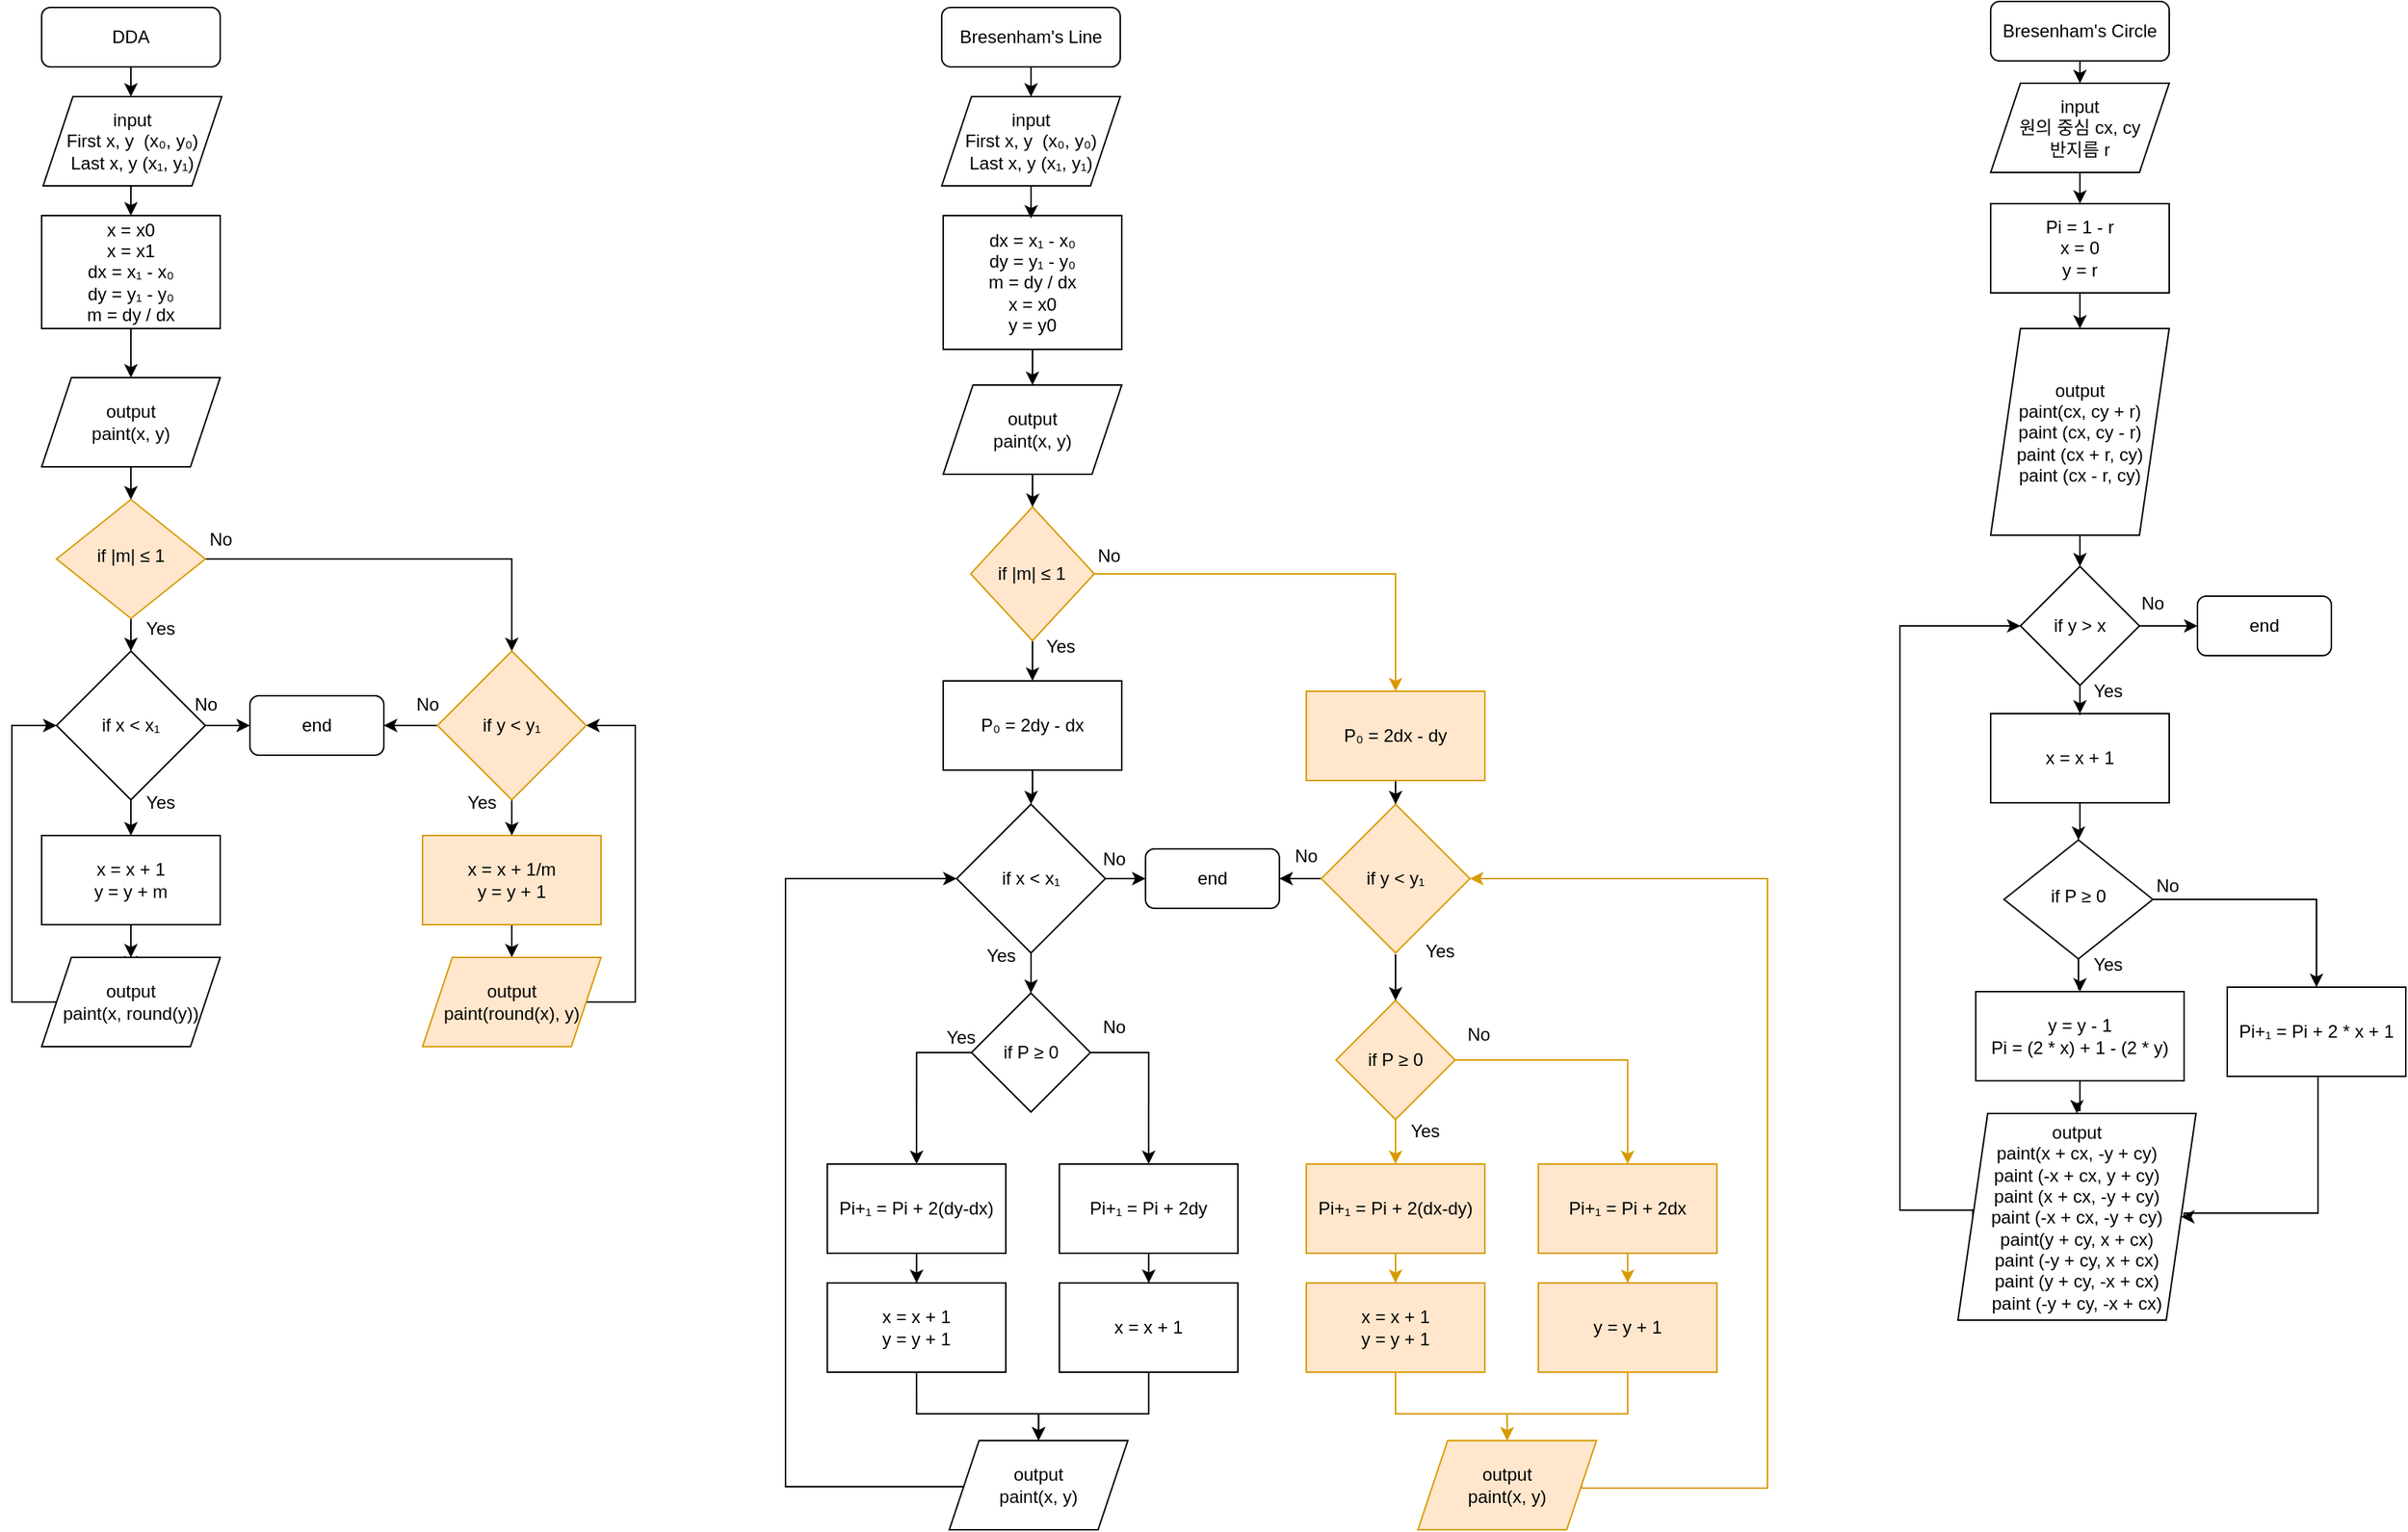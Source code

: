 <mxfile version="17.4.4" type="device"><diagram id="C5RBs43oDa-KdzZeNtuy" name="Page-1"><mxGraphModel dx="1777" dy="403" grid="1" gridSize="10" guides="1" tooltips="1" connect="1" arrows="1" fold="1" page="1" pageScale="1" pageWidth="827" pageHeight="1169" math="0" shadow="0"><root><mxCell id="WIyWlLk6GJQsqaUBKTNV-0"/><mxCell id="WIyWlLk6GJQsqaUBKTNV-1" parent="WIyWlLk6GJQsqaUBKTNV-0"/><mxCell id="3hboXA-orh3dFMwHN_x7-16" style="edgeStyle=orthogonalEdgeStyle;rounded=0;orthogonalLoop=1;jettySize=auto;html=1;" parent="WIyWlLk6GJQsqaUBKTNV-1" source="WIyWlLk6GJQsqaUBKTNV-3" edge="1"><mxGeometry relative="1" as="geometry"><mxPoint x="-719" y="74" as="targetPoint"/></mxGeometry></mxCell><mxCell id="WIyWlLk6GJQsqaUBKTNV-3" value="DDA" style="rounded=1;whiteSpace=wrap;html=1;fontSize=12;glass=0;strokeWidth=1;shadow=0;" parent="WIyWlLk6GJQsqaUBKTNV-1" vertex="1"><mxGeometry x="-779" y="14" width="120" height="40" as="geometry"/></mxCell><mxCell id="iSxLni5gKdacFfE3754K-16" style="edgeStyle=orthogonalEdgeStyle;rounded=0;orthogonalLoop=1;jettySize=auto;html=1;entryX=0.5;entryY=0;entryDx=0;entryDy=0;" parent="WIyWlLk6GJQsqaUBKTNV-1" source="WIyWlLk6GJQsqaUBKTNV-6" target="3hboXA-orh3dFMwHN_x7-12" edge="1"><mxGeometry relative="1" as="geometry"/></mxCell><mxCell id="iSxLni5gKdacFfE3754K-17" style="edgeStyle=orthogonalEdgeStyle;rounded=0;orthogonalLoop=1;jettySize=auto;html=1;entryX=0.5;entryY=0;entryDx=0;entryDy=0;" parent="WIyWlLk6GJQsqaUBKTNV-1" source="WIyWlLk6GJQsqaUBKTNV-6" target="1ze_YAkEwyxsKhh5DrhB-44" edge="1"><mxGeometry relative="1" as="geometry"/></mxCell><mxCell id="WIyWlLk6GJQsqaUBKTNV-6" value="if |m| ≤&amp;nbsp;1" style="rhombus;whiteSpace=wrap;html=1;shadow=0;fontFamily=Helvetica;fontSize=12;align=center;strokeWidth=1;spacing=6;spacingTop=-4;fillColor=#ffe6cc;strokeColor=#d79b00;" parent="WIyWlLk6GJQsqaUBKTNV-1" vertex="1"><mxGeometry x="-769" y="345" width="100" height="80" as="geometry"/></mxCell><mxCell id="3hboXA-orh3dFMwHN_x7-15" style="edgeStyle=orthogonalEdgeStyle;rounded=0;orthogonalLoop=1;jettySize=auto;html=1;entryX=0.5;entryY=0;entryDx=0;entryDy=0;" parent="WIyWlLk6GJQsqaUBKTNV-1" target="3hboXA-orh3dFMwHN_x7-1" edge="1"><mxGeometry relative="1" as="geometry"><mxPoint x="-719" y="144" as="targetPoint"/><mxPoint x="-719" y="134" as="sourcePoint"/></mxGeometry></mxCell><mxCell id="1ze_YAkEwyxsKhh5DrhB-36" style="edgeStyle=orthogonalEdgeStyle;rounded=0;orthogonalLoop=1;jettySize=auto;html=1;entryX=0.5;entryY=0;entryDx=0;entryDy=0;" parent="WIyWlLk6GJQsqaUBKTNV-1" target="LbRfHXRuYVRVHQRJiN2w-3" edge="1"><mxGeometry relative="1" as="geometry"><mxPoint x="-719" y="638" as="sourcePoint"/></mxGeometry></mxCell><mxCell id="1ze_YAkEwyxsKhh5DrhB-39" style="edgeStyle=orthogonalEdgeStyle;rounded=0;orthogonalLoop=1;jettySize=auto;html=1;" parent="WIyWlLk6GJQsqaUBKTNV-1" source="3hboXA-orh3dFMwHN_x7-2" edge="1"><mxGeometry relative="1" as="geometry"><mxPoint x="-719" y="661" as="targetPoint"/></mxGeometry></mxCell><mxCell id="3hboXA-orh3dFMwHN_x7-2" value="&lt;span&gt;x = x + 1&lt;/span&gt;&lt;br&gt;&lt;span&gt;y = y + m&lt;/span&gt;" style="rounded=0;whiteSpace=wrap;html=1;" parent="WIyWlLk6GJQsqaUBKTNV-1" vertex="1"><mxGeometry x="-779" y="571" width="120" height="60" as="geometry"/></mxCell><mxCell id="2PKoN4Abia32J5nQ6IN8-1" style="edgeStyle=orthogonalEdgeStyle;rounded=0;orthogonalLoop=1;jettySize=auto;html=1;entryX=0;entryY=0.5;entryDx=0;entryDy=0;" edge="1" parent="WIyWlLk6GJQsqaUBKTNV-1" source="3hboXA-orh3dFMwHN_x7-12" target="iSxLni5gKdacFfE3754K-19"><mxGeometry relative="1" as="geometry"/></mxCell><mxCell id="2PKoN4Abia32J5nQ6IN8-3" style="edgeStyle=orthogonalEdgeStyle;rounded=0;orthogonalLoop=1;jettySize=auto;html=1;entryX=0.5;entryY=0;entryDx=0;entryDy=0;" edge="1" parent="WIyWlLk6GJQsqaUBKTNV-1" source="3hboXA-orh3dFMwHN_x7-12" target="3hboXA-orh3dFMwHN_x7-2"><mxGeometry relative="1" as="geometry"/></mxCell><mxCell id="3hboXA-orh3dFMwHN_x7-12" value="&lt;span&gt;if x &amp;lt; x&lt;/span&gt;₁" style="rhombus;whiteSpace=wrap;html=1;" parent="WIyWlLk6GJQsqaUBKTNV-1" vertex="1"><mxGeometry x="-769" y="447" width="100" height="100" as="geometry"/></mxCell><mxCell id="1ze_YAkEwyxsKhh5DrhB-102" style="edgeStyle=orthogonalEdgeStyle;rounded=0;orthogonalLoop=1;jettySize=auto;html=1;entryX=0.5;entryY=0;entryDx=0;entryDy=0;" parent="WIyWlLk6GJQsqaUBKTNV-1" source="3hboXA-orh3dFMwHN_x7-1" target="1ze_YAkEwyxsKhh5DrhB-101" edge="1"><mxGeometry relative="1" as="geometry"/></mxCell><mxCell id="3hboXA-orh3dFMwHN_x7-1" value="x = x0&lt;br&gt;x = x1&lt;br&gt;dx = x₁&amp;nbsp;- x₀&lt;br&gt;dy = y₁&amp;nbsp;- y₀&lt;br&gt;m = dy / dx" style="rounded=0;whiteSpace=wrap;html=1;" parent="WIyWlLk6GJQsqaUBKTNV-1" vertex="1"><mxGeometry x="-779" y="154" width="120" height="76" as="geometry"/></mxCell><mxCell id="CYyKWx-W-4OIm-xti7nf-3" style="edgeStyle=orthogonalEdgeStyle;rounded=0;orthogonalLoop=1;jettySize=auto;html=1;entryX=0.5;entryY=0;entryDx=0;entryDy=0;" parent="WIyWlLk6GJQsqaUBKTNV-1" source="3hboXA-orh3dFMwHN_x7-28" target="CYyKWx-W-4OIm-xti7nf-2" edge="1"><mxGeometry relative="1" as="geometry"/></mxCell><mxCell id="3hboXA-orh3dFMwHN_x7-28" value="Bresenham's Line" style="rounded=1;whiteSpace=wrap;html=1;fontSize=12;glass=0;strokeWidth=1;shadow=0;" parent="WIyWlLk6GJQsqaUBKTNV-1" vertex="1"><mxGeometry x="-174.04" y="14" width="120" height="40" as="geometry"/></mxCell><mxCell id="1ze_YAkEwyxsKhh5DrhB-105" style="edgeStyle=orthogonalEdgeStyle;rounded=0;orthogonalLoop=1;jettySize=auto;html=1;entryX=0.5;entryY=0;entryDx=0;entryDy=0;" parent="WIyWlLk6GJQsqaUBKTNV-1" source="3hboXA-orh3dFMwHN_x7-30" target="1ze_YAkEwyxsKhh5DrhB-104" edge="1"><mxGeometry relative="1" as="geometry"/></mxCell><mxCell id="3hboXA-orh3dFMwHN_x7-30" value="dx = x₁&amp;nbsp;- x₀&lt;br&gt;dy = y₁&amp;nbsp;- y₀&lt;br&gt;m = dy / dx&lt;br&gt;x = x0&lt;br&gt;y = y0" style="rounded=0;whiteSpace=wrap;html=1;" parent="WIyWlLk6GJQsqaUBKTNV-1" vertex="1"><mxGeometry x="-173.04" y="154" width="120" height="90" as="geometry"/></mxCell><mxCell id="3hboXA-orh3dFMwHN_x7-53" style="edgeStyle=orthogonalEdgeStyle;rounded=0;orthogonalLoop=1;jettySize=auto;html=1;entryX=0.5;entryY=0;entryDx=0;entryDy=0;exitX=0;exitY=0.5;exitDx=0;exitDy=0;" parent="WIyWlLk6GJQsqaUBKTNV-1" source="3hboXA-orh3dFMwHN_x7-33" target="3hboXA-orh3dFMwHN_x7-34" edge="1"><mxGeometry relative="1" as="geometry"/></mxCell><mxCell id="3hboXA-orh3dFMwHN_x7-57" style="edgeStyle=orthogonalEdgeStyle;rounded=0;orthogonalLoop=1;jettySize=auto;html=1;exitX=1;exitY=0.5;exitDx=0;exitDy=0;entryX=0.5;entryY=0;entryDx=0;entryDy=0;" parent="WIyWlLk6GJQsqaUBKTNV-1" source="3hboXA-orh3dFMwHN_x7-33" target="3hboXA-orh3dFMwHN_x7-35" edge="1"><mxGeometry relative="1" as="geometry"/></mxCell><mxCell id="3hboXA-orh3dFMwHN_x7-33" value="&lt;span&gt;if P ≥ 0&lt;/span&gt;" style="rhombus;whiteSpace=wrap;html=1;" parent="WIyWlLk6GJQsqaUBKTNV-1" vertex="1"><mxGeometry x="-154.07" y="677" width="80" height="80" as="geometry"/></mxCell><mxCell id="3hboXA-orh3dFMwHN_x7-54" style="edgeStyle=orthogonalEdgeStyle;rounded=0;orthogonalLoop=1;jettySize=auto;html=1;entryX=0.5;entryY=0;entryDx=0;entryDy=0;" parent="WIyWlLk6GJQsqaUBKTNV-1" source="3hboXA-orh3dFMwHN_x7-34" target="3hboXA-orh3dFMwHN_x7-36" edge="1"><mxGeometry relative="1" as="geometry"/></mxCell><mxCell id="3hboXA-orh3dFMwHN_x7-34" value="Pi+₁ = Pi + 2(dy-dx)" style="rounded=0;whiteSpace=wrap;html=1;" parent="WIyWlLk6GJQsqaUBKTNV-1" vertex="1"><mxGeometry x="-250.94" y="792" width="120" height="60" as="geometry"/></mxCell><mxCell id="3hboXA-orh3dFMwHN_x7-56" style="edgeStyle=orthogonalEdgeStyle;rounded=0;orthogonalLoop=1;jettySize=auto;html=1;" parent="WIyWlLk6GJQsqaUBKTNV-1" source="3hboXA-orh3dFMwHN_x7-35" target="3hboXA-orh3dFMwHN_x7-37" edge="1"><mxGeometry relative="1" as="geometry"/></mxCell><mxCell id="3hboXA-orh3dFMwHN_x7-35" value="Pi+₁ = Pi + 2dy" style="rounded=0;whiteSpace=wrap;html=1;" parent="WIyWlLk6GJQsqaUBKTNV-1" vertex="1"><mxGeometry x="-94.94" y="792" width="120" height="60" as="geometry"/></mxCell><mxCell id="1ze_YAkEwyxsKhh5DrhB-27" style="edgeStyle=orthogonalEdgeStyle;rounded=0;orthogonalLoop=1;jettySize=auto;html=1;entryX=0.5;entryY=0;entryDx=0;entryDy=0;exitX=0.5;exitY=1;exitDx=0;exitDy=0;" parent="WIyWlLk6GJQsqaUBKTNV-1" target="srBalrM2yTSP9s4wg7kz-8" edge="1"><mxGeometry relative="1" as="geometry"><Array as="points"><mxPoint x="-191" y="960"/><mxPoint x="-109" y="960"/></Array><mxPoint x="-190.94" y="929" as="sourcePoint"/><mxPoint x="-108.94" y="975" as="targetPoint"/></mxGeometry></mxCell><mxCell id="3hboXA-orh3dFMwHN_x7-36" value="x = x + 1&lt;br&gt;y = y + 1" style="rounded=0;whiteSpace=wrap;html=1;" parent="WIyWlLk6GJQsqaUBKTNV-1" vertex="1"><mxGeometry x="-250.94" y="872" width="120" height="60" as="geometry"/></mxCell><mxCell id="1ze_YAkEwyxsKhh5DrhB-28" style="edgeStyle=orthogonalEdgeStyle;rounded=0;orthogonalLoop=1;jettySize=auto;html=1;entryX=0.5;entryY=0;entryDx=0;entryDy=0;" parent="WIyWlLk6GJQsqaUBKTNV-1" source="3hboXA-orh3dFMwHN_x7-37" target="srBalrM2yTSP9s4wg7kz-8" edge="1"><mxGeometry relative="1" as="geometry"><mxPoint x="-109" y="980" as="targetPoint"/><Array as="points"><mxPoint x="-35" y="960"/><mxPoint x="-109" y="960"/></Array></mxGeometry></mxCell><mxCell id="3hboXA-orh3dFMwHN_x7-37" value="x = x + 1" style="rounded=0;whiteSpace=wrap;html=1;" parent="WIyWlLk6GJQsqaUBKTNV-1" vertex="1"><mxGeometry x="-94.94" y="872" width="120" height="60" as="geometry"/></mxCell><mxCell id="3hboXA-orh3dFMwHN_x7-92" style="edgeStyle=orthogonalEdgeStyle;rounded=0;orthogonalLoop=1;jettySize=auto;html=1;entryX=0.5;entryY=0;entryDx=0;entryDy=0;exitX=0.5;exitY=1;exitDx=0;exitDy=0;" parent="WIyWlLk6GJQsqaUBKTNV-1" source="3hboXA-orh3dFMwHN_x7-39" target="3hboXA-orh3dFMwHN_x7-91" edge="1"><mxGeometry relative="1" as="geometry"><mxPoint x="32.04" y="518" as="sourcePoint"/></mxGeometry></mxCell><mxCell id="srBalrM2yTSP9s4wg7kz-2" style="edgeStyle=orthogonalEdgeStyle;rounded=0;orthogonalLoop=1;jettySize=auto;html=1;entryX=0.5;entryY=0;entryDx=0;entryDy=0;fillColor=#ffe6cc;strokeColor=#d79b00;" parent="WIyWlLk6GJQsqaUBKTNV-1" source="3hboXA-orh3dFMwHN_x7-39" target="1ze_YAkEwyxsKhh5DrhB-26" edge="1"><mxGeometry relative="1" as="geometry"><mxPoint x="-78" y="426" as="targetPoint"/></mxGeometry></mxCell><mxCell id="3hboXA-orh3dFMwHN_x7-39" value="if |m| ≤&amp;nbsp;1" style="rhombus;whiteSpace=wrap;html=1;fillColor=#ffe6cc;strokeColor=#d79b00;" parent="WIyWlLk6GJQsqaUBKTNV-1" vertex="1"><mxGeometry x="-154.57" y="350" width="83.08" height="90" as="geometry"/></mxCell><mxCell id="3hboXA-orh3dFMwHN_x7-44" value="end" style="rounded=1;whiteSpace=wrap;html=1;" parent="WIyWlLk6GJQsqaUBKTNV-1" vertex="1"><mxGeometry x="-37.07" y="580" width="90" height="40" as="geometry"/></mxCell><mxCell id="3hboXA-orh3dFMwHN_x7-65" value="No" style="text;html=1;strokeColor=none;fillColor=none;align=center;verticalAlign=middle;whiteSpace=wrap;rounded=0;" parent="WIyWlLk6GJQsqaUBKTNV-1" vertex="1"><mxGeometry x="-88.07" y="685" width="60" height="30" as="geometry"/></mxCell><mxCell id="3hboXA-orh3dFMwHN_x7-69" value="Yes" style="text;html=1;strokeColor=none;fillColor=none;align=center;verticalAlign=middle;whiteSpace=wrap;rounded=0;" parent="WIyWlLk6GJQsqaUBKTNV-1" vertex="1"><mxGeometry x="-190.94" y="692" width="60" height="30" as="geometry"/></mxCell><mxCell id="3hboXA-orh3dFMwHN_x7-71" value="Yes" style="text;html=1;align=center;verticalAlign=middle;whiteSpace=wrap;rounded=0;" parent="WIyWlLk6GJQsqaUBKTNV-1" vertex="1"><mxGeometry x="-124.03" y="429" width="60" height="30" as="geometry"/></mxCell><mxCell id="iSxLni5gKdacFfE3754K-0" style="edgeStyle=orthogonalEdgeStyle;rounded=0;orthogonalLoop=1;jettySize=auto;html=1;entryX=0.5;entryY=0;entryDx=0;entryDy=0;" parent="WIyWlLk6GJQsqaUBKTNV-1" source="3hboXA-orh3dFMwHN_x7-91" target="srBalrM2yTSP9s4wg7kz-0" edge="1"><mxGeometry relative="1" as="geometry"/></mxCell><mxCell id="3hboXA-orh3dFMwHN_x7-91" value="P₀ = 2dy - dx" style="rounded=0;whiteSpace=wrap;html=1;" parent="WIyWlLk6GJQsqaUBKTNV-1" vertex="1"><mxGeometry x="-173.04" y="467" width="120" height="60" as="geometry"/></mxCell><mxCell id="3hboXA-orh3dFMwHN_x7-102" value="No" style="text;html=1;align=center;verticalAlign=middle;whiteSpace=wrap;rounded=0;" parent="WIyWlLk6GJQsqaUBKTNV-1" vertex="1"><mxGeometry x="-91.07" y="370" width="58.94" height="25" as="geometry"/></mxCell><mxCell id="1ze_YAkEwyxsKhh5DrhB-70" style="edgeStyle=orthogonalEdgeStyle;rounded=0;orthogonalLoop=1;jettySize=auto;html=1;entryX=0.5;entryY=0;entryDx=0;entryDy=0;" parent="WIyWlLk6GJQsqaUBKTNV-1" target="1ze_YAkEwyxsKhh5DrhB-68" edge="1"><mxGeometry relative="1" as="geometry"><mxPoint x="591.034" y="44.0" as="sourcePoint"/></mxGeometry></mxCell><mxCell id="dxSKBVJNVypoDmOgqKiV-52" value="Bresenham's Circle" style="rounded=1;whiteSpace=wrap;html=1;fontSize=12;glass=0;strokeWidth=1;shadow=0;" parent="WIyWlLk6GJQsqaUBKTNV-1" vertex="1"><mxGeometry x="531" y="10" width="120" height="40" as="geometry"/></mxCell><mxCell id="1ze_YAkEwyxsKhh5DrhB-97" style="edgeStyle=orthogonalEdgeStyle;rounded=0;orthogonalLoop=1;jettySize=auto;html=1;entryX=0.5;entryY=0;entryDx=0;entryDy=0;" parent="WIyWlLk6GJQsqaUBKTNV-1" source="dxSKBVJNVypoDmOgqKiV-55" target="dxSKBVJNVypoDmOgqKiV-63" edge="1"><mxGeometry relative="1" as="geometry"><mxPoint x="590" y="670" as="targetPoint"/></mxGeometry></mxCell><mxCell id="1ze_YAkEwyxsKhh5DrhB-98" style="edgeStyle=orthogonalEdgeStyle;rounded=0;orthogonalLoop=1;jettySize=auto;html=1;entryX=0.5;entryY=0;entryDx=0;entryDy=0;" parent="WIyWlLk6GJQsqaUBKTNV-1" source="dxSKBVJNVypoDmOgqKiV-55" target="dxSKBVJNVypoDmOgqKiV-59" edge="1"><mxGeometry relative="1" as="geometry"><mxPoint x="750" y="670" as="targetPoint"/></mxGeometry></mxCell><mxCell id="dxSKBVJNVypoDmOgqKiV-55" value="if P ≥ 0" style="rhombus;whiteSpace=wrap;html=1;shadow=0;fontFamily=Helvetica;fontSize=12;align=center;strokeWidth=1;spacing=6;spacingTop=-4;" parent="WIyWlLk6GJQsqaUBKTNV-1" vertex="1"><mxGeometry x="540" y="574" width="100" height="80" as="geometry"/></mxCell><mxCell id="1ze_YAkEwyxsKhh5DrhB-99" style="edgeStyle=orthogonalEdgeStyle;rounded=0;orthogonalLoop=1;jettySize=auto;html=1;entryX=1;entryY=0.5;entryDx=0;entryDy=0;exitX=0.5;exitY=1;exitDx=0;exitDy=0;" parent="WIyWlLk6GJQsqaUBKTNV-1" target="1ze_YAkEwyxsKhh5DrhB-73" edge="1"><mxGeometry relative="1" as="geometry"><mxPoint x="751" y="733.0" as="sourcePoint"/><mxPoint x="660" y="827.5" as="targetPoint"/><Array as="points"><mxPoint x="751" y="825"/><mxPoint x="661" y="825"/><mxPoint x="661" y="827"/></Array></mxGeometry></mxCell><mxCell id="dxSKBVJNVypoDmOgqKiV-59" value="Pi+₁ = Pi + 2 * x + 1" style="rounded=0;whiteSpace=wrap;html=1;" parent="WIyWlLk6GJQsqaUBKTNV-1" vertex="1"><mxGeometry x="690" y="673" width="120" height="60" as="geometry"/></mxCell><mxCell id="1ze_YAkEwyxsKhh5DrhB-95" style="edgeStyle=orthogonalEdgeStyle;rounded=0;orthogonalLoop=1;jettySize=auto;html=1;" parent="WIyWlLk6GJQsqaUBKTNV-1" source="dxSKBVJNVypoDmOgqKiV-63" target="1ze_YAkEwyxsKhh5DrhB-73" edge="1"><mxGeometry relative="1" as="geometry"/></mxCell><mxCell id="dxSKBVJNVypoDmOgqKiV-63" value="y = y - 1&lt;br&gt;Pi = (2 * x) + 1 - (2 * y)" style="rounded=0;whiteSpace=wrap;html=1;" parent="WIyWlLk6GJQsqaUBKTNV-1" vertex="1"><mxGeometry x="521" y="676" width="140" height="60" as="geometry"/></mxCell><mxCell id="1ze_YAkEwyxsKhh5DrhB-85" style="edgeStyle=orthogonalEdgeStyle;rounded=0;orthogonalLoop=1;jettySize=auto;html=1;entryX=0.5;entryY=0;entryDx=0;entryDy=0;" parent="WIyWlLk6GJQsqaUBKTNV-1" source="dxSKBVJNVypoDmOgqKiV-68" target="1ze_YAkEwyxsKhh5DrhB-71" edge="1"><mxGeometry relative="1" as="geometry"/></mxCell><mxCell id="dxSKBVJNVypoDmOgqKiV-68" value="Pi = 1 - r&lt;br&gt;x = 0&lt;br&gt;y = r" style="rounded=0;whiteSpace=wrap;html=1;" parent="WIyWlLk6GJQsqaUBKTNV-1" vertex="1"><mxGeometry x="531" y="146" width="120" height="60" as="geometry"/></mxCell><mxCell id="dxSKBVJNVypoDmOgqKiV-69" value="end" style="rounded=1;whiteSpace=wrap;html=1;" parent="WIyWlLk6GJQsqaUBKTNV-1" vertex="1"><mxGeometry x="670" y="410" width="90" height="40" as="geometry"/></mxCell><mxCell id="dxSKBVJNVypoDmOgqKiV-71" value="Yes" style="text;html=1;strokeColor=none;fillColor=none;align=center;verticalAlign=middle;whiteSpace=wrap;rounded=0;" parent="WIyWlLk6GJQsqaUBKTNV-1" vertex="1"><mxGeometry x="580" y="459" width="60" height="30" as="geometry"/></mxCell><mxCell id="dxSKBVJNVypoDmOgqKiV-88" style="edgeStyle=orthogonalEdgeStyle;rounded=0;orthogonalLoop=1;jettySize=auto;html=1;startArrow=none;" parent="WIyWlLk6GJQsqaUBKTNV-1" source="dxSKBVJNVypoDmOgqKiV-89" target="dxSKBVJNVypoDmOgqKiV-55" edge="1"><mxGeometry relative="1" as="geometry"/></mxCell><mxCell id="dxSKBVJNVypoDmOgqKiV-89" value="x = x + 1" style="rounded=0;whiteSpace=wrap;html=1;" parent="WIyWlLk6GJQsqaUBKTNV-1" vertex="1"><mxGeometry x="531" y="489" width="120" height="60" as="geometry"/></mxCell><mxCell id="CYyKWx-W-4OIm-xti7nf-4" style="edgeStyle=orthogonalEdgeStyle;rounded=0;orthogonalLoop=1;jettySize=auto;html=1;" parent="WIyWlLk6GJQsqaUBKTNV-1" source="CYyKWx-W-4OIm-xti7nf-2" edge="1"><mxGeometry relative="1" as="geometry"><mxPoint x="-114.02" y="156" as="targetPoint"/></mxGeometry></mxCell><mxCell id="CYyKWx-W-4OIm-xti7nf-2" value="&lt;span&gt;input&lt;br&gt;First x, y&amp;nbsp; (x₀, y₀)&lt;/span&gt;&lt;br&gt;&lt;span&gt;Last x, y (x₁, y₁)&lt;/span&gt;" style="shape=parallelogram;perimeter=parallelogramPerimeter;whiteSpace=wrap;html=1;fixedSize=1;" parent="WIyWlLk6GJQsqaUBKTNV-1" vertex="1"><mxGeometry x="-174.03" y="74" width="120" height="60" as="geometry"/></mxCell><mxCell id="iSxLni5gKdacFfE3754K-1" style="edgeStyle=orthogonalEdgeStyle;rounded=0;orthogonalLoop=1;jettySize=auto;html=1;entryX=0.5;entryY=0;entryDx=0;entryDy=0;" parent="WIyWlLk6GJQsqaUBKTNV-1" source="srBalrM2yTSP9s4wg7kz-0" target="3hboXA-orh3dFMwHN_x7-33" edge="1"><mxGeometry relative="1" as="geometry"/></mxCell><mxCell id="iSxLni5gKdacFfE3754K-6" style="edgeStyle=orthogonalEdgeStyle;rounded=0;orthogonalLoop=1;jettySize=auto;html=1;entryX=0;entryY=0.5;entryDx=0;entryDy=0;" parent="WIyWlLk6GJQsqaUBKTNV-1" source="srBalrM2yTSP9s4wg7kz-0" target="3hboXA-orh3dFMwHN_x7-44" edge="1"><mxGeometry relative="1" as="geometry"/></mxCell><mxCell id="srBalrM2yTSP9s4wg7kz-0" value="if x &amp;lt; x₁" style="rhombus;whiteSpace=wrap;html=1;" parent="WIyWlLk6GJQsqaUBKTNV-1" vertex="1"><mxGeometry x="-164.03" y="550" width="100" height="100" as="geometry"/></mxCell><mxCell id="iSxLni5gKdacFfE3754K-7" style="edgeStyle=orthogonalEdgeStyle;rounded=0;orthogonalLoop=1;jettySize=auto;html=1;entryX=0;entryY=0.5;entryDx=0;entryDy=0;" parent="WIyWlLk6GJQsqaUBKTNV-1" source="srBalrM2yTSP9s4wg7kz-8" target="srBalrM2yTSP9s4wg7kz-0" edge="1"><mxGeometry relative="1" as="geometry"><Array as="points"><mxPoint x="-279" y="1009"/><mxPoint x="-279" y="600"/></Array></mxGeometry></mxCell><mxCell id="srBalrM2yTSP9s4wg7kz-8" value="output&lt;br&gt;paint(x, y)" style="shape=parallelogram;perimeter=parallelogramPerimeter;whiteSpace=wrap;html=1;fixedSize=1;" parent="WIyWlLk6GJQsqaUBKTNV-1" vertex="1"><mxGeometry x="-168.94" y="978" width="120" height="60" as="geometry"/></mxCell><mxCell id="LbRfHXRuYVRVHQRJiN2w-1" value="&lt;span&gt;input&lt;br&gt;First x, y&amp;nbsp; (x₀, y₀)&lt;/span&gt;&lt;br&gt;&lt;span&gt;Last x, y (x₁, y₁)&lt;/span&gt;" style="shape=parallelogram;perimeter=parallelogramPerimeter;whiteSpace=wrap;html=1;fixedSize=1;" parent="WIyWlLk6GJQsqaUBKTNV-1" vertex="1"><mxGeometry x="-778" y="74" width="120" height="60" as="geometry"/></mxCell><mxCell id="2PKoN4Abia32J5nQ6IN8-4" style="edgeStyle=orthogonalEdgeStyle;rounded=0;orthogonalLoop=1;jettySize=auto;html=1;entryX=0;entryY=0.5;entryDx=0;entryDy=0;" edge="1" parent="WIyWlLk6GJQsqaUBKTNV-1" source="LbRfHXRuYVRVHQRJiN2w-3" target="3hboXA-orh3dFMwHN_x7-12"><mxGeometry relative="1" as="geometry"><Array as="points"><mxPoint x="-799" y="683"/><mxPoint x="-799" y="497"/></Array></mxGeometry></mxCell><mxCell id="LbRfHXRuYVRVHQRJiN2w-3" value="output&lt;br&gt;paint(x, round(y))" style="shape=parallelogram;perimeter=parallelogramPerimeter;whiteSpace=wrap;html=1;fixedSize=1;" parent="WIyWlLk6GJQsqaUBKTNV-1" vertex="1"><mxGeometry x="-779" y="653" width="120" height="60" as="geometry"/></mxCell><mxCell id="1ze_YAkEwyxsKhh5DrhB-13" style="edgeStyle=orthogonalEdgeStyle;rounded=0;orthogonalLoop=1;jettySize=auto;html=1;entryX=0.5;entryY=0;entryDx=0;entryDy=0;fillColor=#ffe6cc;strokeColor=#d79b00;" parent="WIyWlLk6GJQsqaUBKTNV-1" source="1ze_YAkEwyxsKhh5DrhB-15" target="1ze_YAkEwyxsKhh5DrhB-17" edge="1"><mxGeometry relative="1" as="geometry"/></mxCell><mxCell id="1ze_YAkEwyxsKhh5DrhB-14" style="edgeStyle=orthogonalEdgeStyle;rounded=0;orthogonalLoop=1;jettySize=auto;html=1;exitX=1;exitY=0.5;exitDx=0;exitDy=0;entryX=0.5;entryY=0;entryDx=0;entryDy=0;fillColor=#ffe6cc;strokeColor=#d79b00;" parent="WIyWlLk6GJQsqaUBKTNV-1" source="1ze_YAkEwyxsKhh5DrhB-15" target="1ze_YAkEwyxsKhh5DrhB-19" edge="1"><mxGeometry relative="1" as="geometry"/></mxCell><mxCell id="1ze_YAkEwyxsKhh5DrhB-15" value="&lt;span&gt;if P ≥ 0&lt;/span&gt;" style="rhombus;whiteSpace=wrap;html=1;fillColor=#ffe6cc;strokeColor=#d79b00;" parent="WIyWlLk6GJQsqaUBKTNV-1" vertex="1"><mxGeometry x="91.0" y="682" width="80" height="80" as="geometry"/></mxCell><mxCell id="1ze_YAkEwyxsKhh5DrhB-16" style="edgeStyle=orthogonalEdgeStyle;rounded=0;orthogonalLoop=1;jettySize=auto;html=1;entryX=0.5;entryY=0;entryDx=0;entryDy=0;fillColor=#ffe6cc;strokeColor=#d79b00;" parent="WIyWlLk6GJQsqaUBKTNV-1" source="1ze_YAkEwyxsKhh5DrhB-17" target="1ze_YAkEwyxsKhh5DrhB-20" edge="1"><mxGeometry relative="1" as="geometry"/></mxCell><mxCell id="1ze_YAkEwyxsKhh5DrhB-17" value="Pi+₁ = Pi + 2(dx-dy)" style="rounded=0;whiteSpace=wrap;html=1;fillColor=#ffe6cc;strokeColor=#d79b00;" parent="WIyWlLk6GJQsqaUBKTNV-1" vertex="1"><mxGeometry x="71.0" y="792" width="120" height="60" as="geometry"/></mxCell><mxCell id="1ze_YAkEwyxsKhh5DrhB-18" style="edgeStyle=orthogonalEdgeStyle;rounded=0;orthogonalLoop=1;jettySize=auto;html=1;fillColor=#ffe6cc;strokeColor=#d79b00;" parent="WIyWlLk6GJQsqaUBKTNV-1" source="1ze_YAkEwyxsKhh5DrhB-19" target="1ze_YAkEwyxsKhh5DrhB-21" edge="1"><mxGeometry relative="1" as="geometry"/></mxCell><mxCell id="1ze_YAkEwyxsKhh5DrhB-19" value="Pi+₁ = Pi + 2dx" style="rounded=0;whiteSpace=wrap;html=1;fillColor=#ffe6cc;strokeColor=#d79b00;" parent="WIyWlLk6GJQsqaUBKTNV-1" vertex="1"><mxGeometry x="227" y="792" width="120" height="60" as="geometry"/></mxCell><mxCell id="1ze_YAkEwyxsKhh5DrhB-56" style="edgeStyle=orthogonalEdgeStyle;rounded=0;orthogonalLoop=1;jettySize=auto;html=1;entryX=0.5;entryY=0;entryDx=0;entryDy=0;fillColor=#ffe6cc;strokeColor=#d79b00;" parent="WIyWlLk6GJQsqaUBKTNV-1" source="1ze_YAkEwyxsKhh5DrhB-20" target="1ze_YAkEwyxsKhh5DrhB-55" edge="1"><mxGeometry relative="1" as="geometry"><Array as="points"><mxPoint x="131" y="960"/><mxPoint x="206" y="960"/></Array></mxGeometry></mxCell><mxCell id="1ze_YAkEwyxsKhh5DrhB-20" value="x = x + 1&lt;br&gt;y = y + 1" style="rounded=0;whiteSpace=wrap;html=1;fillColor=#ffe6cc;strokeColor=#d79b00;" parent="WIyWlLk6GJQsqaUBKTNV-1" vertex="1"><mxGeometry x="71.0" y="872" width="120" height="60" as="geometry"/></mxCell><mxCell id="1ze_YAkEwyxsKhh5DrhB-57" style="edgeStyle=orthogonalEdgeStyle;rounded=0;orthogonalLoop=1;jettySize=auto;html=1;entryX=0.5;entryY=0;entryDx=0;entryDy=0;fillColor=#ffe6cc;strokeColor=#d79b00;" parent="WIyWlLk6GJQsqaUBKTNV-1" source="1ze_YAkEwyxsKhh5DrhB-21" target="1ze_YAkEwyxsKhh5DrhB-55" edge="1"><mxGeometry relative="1" as="geometry"><Array as="points"><mxPoint x="287" y="960"/><mxPoint x="206" y="960"/></Array></mxGeometry></mxCell><mxCell id="1ze_YAkEwyxsKhh5DrhB-21" value="y = y + 1" style="rounded=0;whiteSpace=wrap;html=1;fillColor=#ffe6cc;strokeColor=#d79b00;" parent="WIyWlLk6GJQsqaUBKTNV-1" vertex="1"><mxGeometry x="227" y="872" width="120" height="60" as="geometry"/></mxCell><mxCell id="1ze_YAkEwyxsKhh5DrhB-24" value="No" style="text;html=1;align=center;verticalAlign=middle;whiteSpace=wrap;rounded=0;" parent="WIyWlLk6GJQsqaUBKTNV-1" vertex="1"><mxGeometry x="157.0" y="690" width="60" height="30" as="geometry"/></mxCell><mxCell id="1ze_YAkEwyxsKhh5DrhB-25" value="Yes" style="text;html=1;align=center;verticalAlign=middle;whiteSpace=wrap;rounded=0;" parent="WIyWlLk6GJQsqaUBKTNV-1" vertex="1"><mxGeometry x="121.0" y="755" width="60" height="30" as="geometry"/></mxCell><mxCell id="iSxLni5gKdacFfE3754K-10" style="edgeStyle=orthogonalEdgeStyle;rounded=0;orthogonalLoop=1;jettySize=auto;html=1;entryX=0.5;entryY=0;entryDx=0;entryDy=0;" parent="WIyWlLk6GJQsqaUBKTNV-1" source="1ze_YAkEwyxsKhh5DrhB-26" target="1ze_YAkEwyxsKhh5DrhB-53" edge="1"><mxGeometry relative="1" as="geometry"/></mxCell><mxCell id="1ze_YAkEwyxsKhh5DrhB-26" value="P₀ = 2dx - dy" style="rounded=0;whiteSpace=wrap;html=1;fillColor=#ffe6cc;strokeColor=#d79b00;" parent="WIyWlLk6GJQsqaUBKTNV-1" vertex="1"><mxGeometry x="71.03" y="474" width="120" height="60" as="geometry"/></mxCell><mxCell id="1ze_YAkEwyxsKhh5DrhB-40" style="edgeStyle=orthogonalEdgeStyle;rounded=0;orthogonalLoop=1;jettySize=auto;html=1;entryX=0.5;entryY=0;entryDx=0;entryDy=0;" parent="WIyWlLk6GJQsqaUBKTNV-1" source="1ze_YAkEwyxsKhh5DrhB-31" target="1ze_YAkEwyxsKhh5DrhB-32" edge="1"><mxGeometry relative="1" as="geometry"/></mxCell><mxCell id="1ze_YAkEwyxsKhh5DrhB-31" value="&lt;span&gt;x = x + 1/m&lt;/span&gt;&lt;br&gt;&lt;span&gt;y = y + 1&lt;/span&gt;" style="rounded=0;whiteSpace=wrap;html=1;fillColor=#ffe6cc;strokeColor=#d79b00;" parent="WIyWlLk6GJQsqaUBKTNV-1" vertex="1"><mxGeometry x="-523" y="571" width="120" height="60" as="geometry"/></mxCell><mxCell id="2PKoN4Abia32J5nQ6IN8-5" style="edgeStyle=orthogonalEdgeStyle;rounded=0;orthogonalLoop=1;jettySize=auto;html=1;entryX=1;entryY=0.5;entryDx=0;entryDy=0;" edge="1" parent="WIyWlLk6GJQsqaUBKTNV-1" source="1ze_YAkEwyxsKhh5DrhB-32" target="1ze_YAkEwyxsKhh5DrhB-44"><mxGeometry relative="1" as="geometry"><Array as="points"><mxPoint x="-380" y="683"/><mxPoint x="-380" y="497"/></Array></mxGeometry></mxCell><mxCell id="1ze_YAkEwyxsKhh5DrhB-32" value="output&lt;br&gt;paint(round(x), y)" style="shape=parallelogram;perimeter=parallelogramPerimeter;whiteSpace=wrap;html=1;fixedSize=1;fillColor=#ffe6cc;strokeColor=#d79b00;" parent="WIyWlLk6GJQsqaUBKTNV-1" vertex="1"><mxGeometry x="-523" y="653" width="120" height="60" as="geometry"/></mxCell><mxCell id="1ze_YAkEwyxsKhh5DrhB-35" value="No" style="text;html=1;strokeColor=none;fillColor=none;align=center;verticalAlign=middle;whiteSpace=wrap;rounded=0;" parent="WIyWlLk6GJQsqaUBKTNV-1" vertex="1"><mxGeometry x="-687.94" y="359.5" width="58.94" height="25" as="geometry"/></mxCell><mxCell id="2PKoN4Abia32J5nQ6IN8-0" style="edgeStyle=orthogonalEdgeStyle;rounded=0;orthogonalLoop=1;jettySize=auto;html=1;" edge="1" parent="WIyWlLk6GJQsqaUBKTNV-1" source="1ze_YAkEwyxsKhh5DrhB-44" target="iSxLni5gKdacFfE3754K-19"><mxGeometry relative="1" as="geometry"/></mxCell><mxCell id="2PKoN4Abia32J5nQ6IN8-2" style="edgeStyle=orthogonalEdgeStyle;rounded=0;orthogonalLoop=1;jettySize=auto;html=1;entryX=0.5;entryY=0;entryDx=0;entryDy=0;" edge="1" parent="WIyWlLk6GJQsqaUBKTNV-1" target="1ze_YAkEwyxsKhh5DrhB-31"><mxGeometry relative="1" as="geometry"><mxPoint x="-463" y="541" as="sourcePoint"/></mxGeometry></mxCell><mxCell id="1ze_YAkEwyxsKhh5DrhB-44" value="&lt;span&gt;if y &amp;lt;&lt;/span&gt;&lt;span&gt;&amp;nbsp;y&lt;/span&gt;₁" style="rhombus;whiteSpace=wrap;html=1;fillColor=#ffe6cc;strokeColor=#d79b00;" parent="WIyWlLk6GJQsqaUBKTNV-1" vertex="1"><mxGeometry x="-513" y="447" width="100" height="100" as="geometry"/></mxCell><mxCell id="iSxLni5gKdacFfE3754K-11" style="edgeStyle=orthogonalEdgeStyle;rounded=0;orthogonalLoop=1;jettySize=auto;html=1;entryX=1;entryY=0.5;entryDx=0;entryDy=0;" parent="WIyWlLk6GJQsqaUBKTNV-1" source="1ze_YAkEwyxsKhh5DrhB-53" target="3hboXA-orh3dFMwHN_x7-44" edge="1"><mxGeometry relative="1" as="geometry"/></mxCell><mxCell id="iSxLni5gKdacFfE3754K-12" style="edgeStyle=orthogonalEdgeStyle;rounded=0;orthogonalLoop=1;jettySize=auto;html=1;entryX=0.5;entryY=0;entryDx=0;entryDy=0;" parent="WIyWlLk6GJQsqaUBKTNV-1" target="1ze_YAkEwyxsKhh5DrhB-15" edge="1"><mxGeometry relative="1" as="geometry"><mxPoint x="131" y="650.97" as="sourcePoint"/></mxGeometry></mxCell><mxCell id="1ze_YAkEwyxsKhh5DrhB-53" value="if y &amp;lt; y₁" style="rhombus;whiteSpace=wrap;html=1;fillColor=#ffe6cc;strokeColor=#d79b00;" parent="WIyWlLk6GJQsqaUBKTNV-1" vertex="1"><mxGeometry x="81.03" y="550" width="100" height="100" as="geometry"/></mxCell><mxCell id="iSxLni5gKdacFfE3754K-15" style="edgeStyle=orthogonalEdgeStyle;rounded=0;orthogonalLoop=1;jettySize=auto;html=1;entryX=1;entryY=0.5;entryDx=0;entryDy=0;fillColor=#ffe6cc;strokeColor=#d79b00;exitX=1;exitY=0.5;exitDx=0;exitDy=0;" parent="WIyWlLk6GJQsqaUBKTNV-1" source="1ze_YAkEwyxsKhh5DrhB-55" target="1ze_YAkEwyxsKhh5DrhB-53" edge="1"><mxGeometry relative="1" as="geometry"><Array as="points"><mxPoint x="256" y="1010"/><mxPoint x="381" y="1010"/><mxPoint x="381" y="600"/></Array></mxGeometry></mxCell><mxCell id="1ze_YAkEwyxsKhh5DrhB-55" value="output&lt;br&gt;paint(x, y)" style="shape=parallelogram;perimeter=parallelogramPerimeter;whiteSpace=wrap;html=1;fixedSize=1;fillColor=#ffe6cc;strokeColor=#d79b00;" parent="WIyWlLk6GJQsqaUBKTNV-1" vertex="1"><mxGeometry x="146.04" y="978" width="120" height="60" as="geometry"/></mxCell><mxCell id="1ze_YAkEwyxsKhh5DrhB-69" style="edgeStyle=orthogonalEdgeStyle;rounded=0;orthogonalLoop=1;jettySize=auto;html=1;entryX=0.5;entryY=0;entryDx=0;entryDy=0;" parent="WIyWlLk6GJQsqaUBKTNV-1" source="1ze_YAkEwyxsKhh5DrhB-68" target="dxSKBVJNVypoDmOgqKiV-68" edge="1"><mxGeometry relative="1" as="geometry"/></mxCell><mxCell id="1ze_YAkEwyxsKhh5DrhB-68" value="input&lt;br&gt;원의 중심 cx, cy&lt;br&gt;반지름 r" style="shape=parallelogram;perimeter=parallelogramPerimeter;whiteSpace=wrap;html=1;fixedSize=1;" parent="WIyWlLk6GJQsqaUBKTNV-1" vertex="1"><mxGeometry x="531" y="65" width="120" height="60" as="geometry"/></mxCell><mxCell id="1ze_YAkEwyxsKhh5DrhB-86" style="edgeStyle=orthogonalEdgeStyle;rounded=0;orthogonalLoop=1;jettySize=auto;html=1;entryX=0.5;entryY=0;entryDx=0;entryDy=0;" parent="WIyWlLk6GJQsqaUBKTNV-1" source="1ze_YAkEwyxsKhh5DrhB-71" target="1ze_YAkEwyxsKhh5DrhB-76" edge="1"><mxGeometry relative="1" as="geometry"/></mxCell><mxCell id="1ze_YAkEwyxsKhh5DrhB-71" value="output&lt;br&gt;paint(cx, cy + r)&lt;br&gt;paint (cx, cy - r)&lt;br&gt;paint (cx + r, cy)&lt;br&gt;paint (cx - r, cy)" style="shape=parallelogram;perimeter=parallelogramPerimeter;whiteSpace=wrap;html=1;fixedSize=1;" parent="WIyWlLk6GJQsqaUBKTNV-1" vertex="1"><mxGeometry x="531" y="230" width="120" height="139" as="geometry"/></mxCell><mxCell id="1ze_YAkEwyxsKhh5DrhB-88" style="edgeStyle=orthogonalEdgeStyle;rounded=0;orthogonalLoop=1;jettySize=auto;html=1;entryX=0;entryY=0.5;entryDx=0;entryDy=0;exitX=0;exitY=0.5;exitDx=0;exitDy=0;" parent="WIyWlLk6GJQsqaUBKTNV-1" source="1ze_YAkEwyxsKhh5DrhB-73" target="1ze_YAkEwyxsKhh5DrhB-76" edge="1"><mxGeometry relative="1" as="geometry"><Array as="points"><mxPoint x="470" y="823"/><mxPoint x="470" y="430"/></Array></mxGeometry></mxCell><mxCell id="1ze_YAkEwyxsKhh5DrhB-73" value="output&lt;br&gt;paint(x + cx, -y + cy)&lt;br&gt;paint (-x + cx, y + cy)&lt;br&gt;paint (x + cx, -y + cy)&lt;br&gt;paint (-x + cx, -y + cy)&lt;br&gt;paint(y + cy, x + cx)&lt;br&gt;paint (-y + cy, x + cx)&lt;br&gt;paint (y + cy, -x + cx)&lt;br&gt;paint (-y + cy, -x + cx)" style="shape=parallelogram;perimeter=parallelogramPerimeter;whiteSpace=wrap;html=1;fixedSize=1;" parent="WIyWlLk6GJQsqaUBKTNV-1" vertex="1"><mxGeometry x="509" y="758" width="160" height="139" as="geometry"/></mxCell><mxCell id="1ze_YAkEwyxsKhh5DrhB-87" style="edgeStyle=orthogonalEdgeStyle;rounded=0;orthogonalLoop=1;jettySize=auto;html=1;entryX=0.5;entryY=0;entryDx=0;entryDy=0;" parent="WIyWlLk6GJQsqaUBKTNV-1" source="1ze_YAkEwyxsKhh5DrhB-76" target="dxSKBVJNVypoDmOgqKiV-89" edge="1"><mxGeometry relative="1" as="geometry"/></mxCell><mxCell id="1ze_YAkEwyxsKhh5DrhB-90" style="edgeStyle=orthogonalEdgeStyle;rounded=0;orthogonalLoop=1;jettySize=auto;html=1;" parent="WIyWlLk6GJQsqaUBKTNV-1" source="1ze_YAkEwyxsKhh5DrhB-76" target="dxSKBVJNVypoDmOgqKiV-69" edge="1"><mxGeometry relative="1" as="geometry"/></mxCell><mxCell id="1ze_YAkEwyxsKhh5DrhB-76" value="if y &amp;gt; x" style="rhombus;whiteSpace=wrap;html=1;" parent="WIyWlLk6GJQsqaUBKTNV-1" vertex="1"><mxGeometry x="551" y="390" width="80" height="80" as="geometry"/></mxCell><mxCell id="1ze_YAkEwyxsKhh5DrhB-91" value="No" style="text;html=1;strokeColor=none;fillColor=none;align=center;verticalAlign=middle;whiteSpace=wrap;rounded=0;" parent="WIyWlLk6GJQsqaUBKTNV-1" vertex="1"><mxGeometry x="610" y="400" width="60" height="30" as="geometry"/></mxCell><mxCell id="1ze_YAkEwyxsKhh5DrhB-103" style="edgeStyle=orthogonalEdgeStyle;rounded=0;orthogonalLoop=1;jettySize=auto;html=1;entryX=0.5;entryY=0;entryDx=0;entryDy=0;" parent="WIyWlLk6GJQsqaUBKTNV-1" source="1ze_YAkEwyxsKhh5DrhB-101" target="WIyWlLk6GJQsqaUBKTNV-6" edge="1"><mxGeometry relative="1" as="geometry"/></mxCell><mxCell id="1ze_YAkEwyxsKhh5DrhB-101" value="output&lt;br&gt;paint(x, y)" style="shape=parallelogram;perimeter=parallelogramPerimeter;whiteSpace=wrap;html=1;fixedSize=1;fillColor=default;" parent="WIyWlLk6GJQsqaUBKTNV-1" vertex="1"><mxGeometry x="-779" y="263" width="120" height="60" as="geometry"/></mxCell><mxCell id="1ze_YAkEwyxsKhh5DrhB-106" style="edgeStyle=orthogonalEdgeStyle;rounded=0;orthogonalLoop=1;jettySize=auto;html=1;" parent="WIyWlLk6GJQsqaUBKTNV-1" source="1ze_YAkEwyxsKhh5DrhB-104" target="3hboXA-orh3dFMwHN_x7-39" edge="1"><mxGeometry relative="1" as="geometry"/></mxCell><mxCell id="1ze_YAkEwyxsKhh5DrhB-104" value="output&lt;br&gt;paint(x, y)" style="shape=parallelogram;perimeter=parallelogramPerimeter;whiteSpace=wrap;html=1;fixedSize=1;fillColor=default;" parent="WIyWlLk6GJQsqaUBKTNV-1" vertex="1"><mxGeometry x="-173.04" y="268" width="120" height="60" as="geometry"/></mxCell><mxCell id="iSxLni5gKdacFfE3754K-4" value="Yes" style="text;html=1;strokeColor=none;fillColor=none;align=center;verticalAlign=middle;whiteSpace=wrap;rounded=0;" parent="WIyWlLk6GJQsqaUBKTNV-1" vertex="1"><mxGeometry x="-164.03" y="637" width="60" height="30" as="geometry"/></mxCell><mxCell id="iSxLni5gKdacFfE3754K-5" value="No" style="text;html=1;strokeColor=none;fillColor=none;align=center;verticalAlign=middle;whiteSpace=wrap;rounded=0;" parent="WIyWlLk6GJQsqaUBKTNV-1" vertex="1"><mxGeometry x="-88.07" y="572" width="60" height="30" as="geometry"/></mxCell><mxCell id="iSxLni5gKdacFfE3754K-13" value="No" style="text;html=1;strokeColor=none;fillColor=none;align=center;verticalAlign=middle;whiteSpace=wrap;rounded=0;" parent="WIyWlLk6GJQsqaUBKTNV-1" vertex="1"><mxGeometry x="41.0" y="570" width="60" height="30" as="geometry"/></mxCell><mxCell id="iSxLni5gKdacFfE3754K-14" value="Yes" style="text;html=1;align=center;verticalAlign=middle;whiteSpace=wrap;rounded=0;" parent="WIyWlLk6GJQsqaUBKTNV-1" vertex="1"><mxGeometry x="131.03" y="634" width="60" height="30" as="geometry"/></mxCell><mxCell id="iSxLni5gKdacFfE3754K-19" value="end" style="rounded=1;whiteSpace=wrap;html=1;" parent="WIyWlLk6GJQsqaUBKTNV-1" vertex="1"><mxGeometry x="-639.0" y="477" width="90" height="40" as="geometry"/></mxCell><mxCell id="2PKoN4Abia32J5nQ6IN8-9" value="Yes" style="text;html=1;strokeColor=none;fillColor=none;align=center;verticalAlign=middle;whiteSpace=wrap;rounded=0;" vertex="1" parent="WIyWlLk6GJQsqaUBKTNV-1"><mxGeometry x="580" y="642" width="60" height="31" as="geometry"/></mxCell><mxCell id="2PKoN4Abia32J5nQ6IN8-10" value="No" style="text;html=1;strokeColor=none;fillColor=none;align=center;verticalAlign=middle;whiteSpace=wrap;rounded=0;" vertex="1" parent="WIyWlLk6GJQsqaUBKTNV-1"><mxGeometry x="620" y="590" width="60" height="30" as="geometry"/></mxCell><mxCell id="2PKoN4Abia32J5nQ6IN8-11" value="Yes" style="text;html=1;align=center;verticalAlign=middle;whiteSpace=wrap;rounded=0;" vertex="1" parent="WIyWlLk6GJQsqaUBKTNV-1"><mxGeometry x="-729.0" y="417" width="60" height="30" as="geometry"/></mxCell><mxCell id="2PKoN4Abia32J5nQ6IN8-12" value="Yes" style="text;html=1;align=center;verticalAlign=middle;whiteSpace=wrap;rounded=0;" vertex="1" parent="WIyWlLk6GJQsqaUBKTNV-1"><mxGeometry x="-513.0" y="534" width="60" height="30" as="geometry"/></mxCell><mxCell id="2PKoN4Abia32J5nQ6IN8-13" value="No" style="text;html=1;strokeColor=none;fillColor=none;align=center;verticalAlign=middle;whiteSpace=wrap;rounded=0;" vertex="1" parent="WIyWlLk6GJQsqaUBKTNV-1"><mxGeometry x="-549" y="470" width="58.94" height="25" as="geometry"/></mxCell><mxCell id="2PKoN4Abia32J5nQ6IN8-14" value="No" style="text;html=1;strokeColor=none;fillColor=none;align=center;verticalAlign=middle;whiteSpace=wrap;rounded=0;" vertex="1" parent="WIyWlLk6GJQsqaUBKTNV-1"><mxGeometry x="-697.94" y="470" width="58.94" height="25" as="geometry"/></mxCell><mxCell id="2PKoN4Abia32J5nQ6IN8-15" value="Yes" style="text;html=1;align=center;verticalAlign=middle;whiteSpace=wrap;rounded=0;" vertex="1" parent="WIyWlLk6GJQsqaUBKTNV-1"><mxGeometry x="-729.0" y="534" width="60" height="30" as="geometry"/></mxCell></root></mxGraphModel></diagram></mxfile>